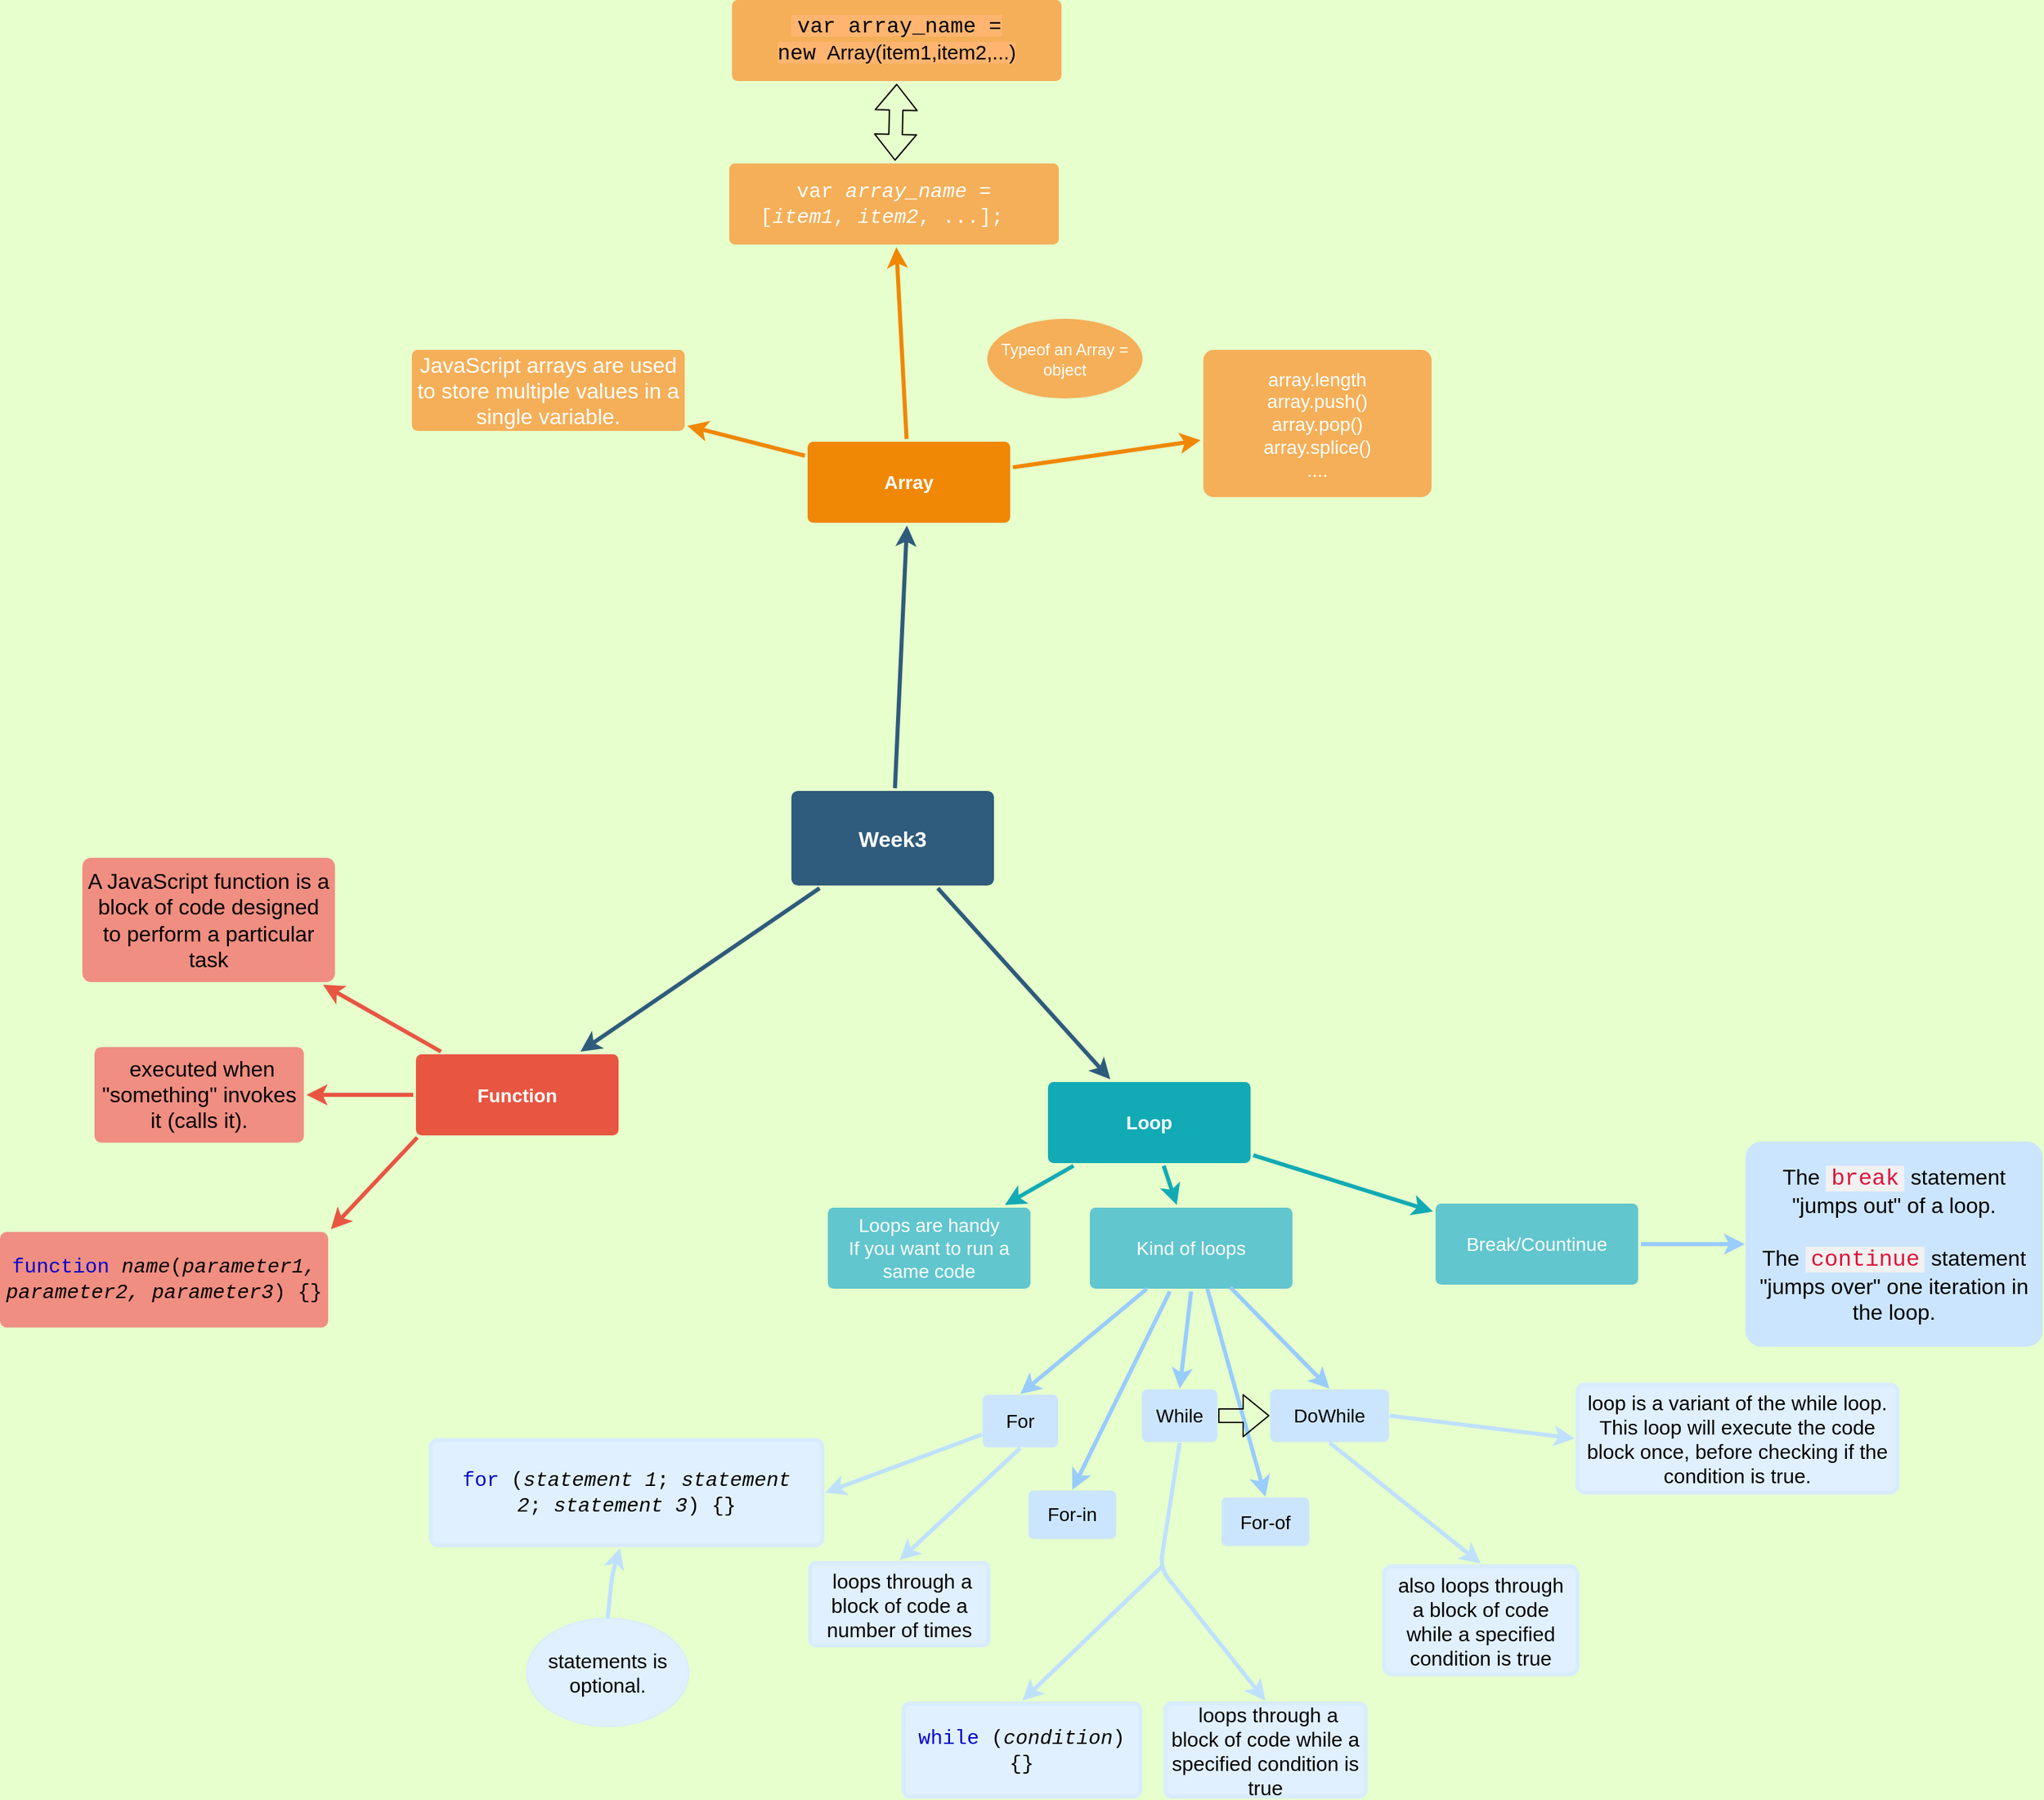 <mxfile version="12.7.9" type="github"><diagram id="6a731a19-8d31-9384-78a2-239565b7b9f0" name="Page-1"><mxGraphModel dx="1508" dy="813" grid="0" gridSize="10" guides="1" tooltips="1" connect="1" arrows="1" fold="1" page="0" pageScale="1" pageWidth="1169" pageHeight="827" background="#E6FFCC" math="0" shadow="0"><root><mxCell id="0"/><mxCell id="1" parent="0"/><mxCell id="1745" value="" style="edgeStyle=none;rounded=0;jumpStyle=none;html=1;shadow=0;labelBackgroundColor=none;startArrow=none;startFill=0;endArrow=classic;endFill=1;jettySize=auto;orthogonalLoop=1;strokeColor=#2F5B7C;strokeWidth=3;fontFamily=Helvetica;fontSize=16;fontColor=#23445D;spacing=5;" parent="1" source="1749" target="1764" edge="1"><mxGeometry relative="1" as="geometry"/></mxCell><mxCell id="1746" value="" style="edgeStyle=none;rounded=0;jumpStyle=none;html=1;shadow=0;labelBackgroundColor=none;startArrow=none;startFill=0;endArrow=classic;endFill=1;jettySize=auto;orthogonalLoop=1;strokeColor=#2F5B7C;strokeWidth=3;fontFamily=Helvetica;fontSize=16;fontColor=#23445D;spacing=5;" parent="1" source="1749" target="1771" edge="1"><mxGeometry relative="1" as="geometry"/></mxCell><mxCell id="1748" value="" style="edgeStyle=none;rounded=0;jumpStyle=none;html=1;shadow=0;labelBackgroundColor=none;startArrow=none;startFill=0;endArrow=classic;endFill=1;jettySize=auto;orthogonalLoop=1;strokeColor=#2F5B7C;strokeWidth=3;fontFamily=Helvetica;fontSize=16;fontColor=#23445D;spacing=5;" parent="1" source="1749" target="1753" edge="1"><mxGeometry relative="1" as="geometry"/></mxCell><mxCell id="1749" value="Week3" style="rounded=1;whiteSpace=wrap;html=1;shadow=0;labelBackgroundColor=none;strokeColor=none;strokeWidth=3;fillColor=#2F5B7C;fontFamily=Helvetica;fontSize=16;fontColor=#FFFFFF;align=center;fontStyle=1;spacing=5;arcSize=7;perimeterSpacing=2;" parent="1" vertex="1"><mxGeometry x="495" y="380.5" width="150" height="70" as="geometry"/></mxCell><mxCell id="1750" value="" style="edgeStyle=none;rounded=1;jumpStyle=none;html=1;shadow=0;labelBackgroundColor=none;startArrow=none;startFill=0;jettySize=auto;orthogonalLoop=1;strokeColor=#E85642;strokeWidth=3;fontFamily=Helvetica;fontSize=14;fontColor=#FFFFFF;spacing=5;fontStyle=1;fillColor=#b0e3e6;" parent="1" source="1753" target="1756" edge="1"><mxGeometry relative="1" as="geometry"/></mxCell><mxCell id="1751" value="" style="edgeStyle=none;rounded=1;jumpStyle=none;html=1;shadow=0;labelBackgroundColor=none;startArrow=none;startFill=0;jettySize=auto;orthogonalLoop=1;strokeColor=#E85642;strokeWidth=3;fontFamily=Helvetica;fontSize=14;fontColor=#FFFFFF;spacing=5;fontStyle=1;fillColor=#b0e3e6;" parent="1" source="1753" target="1755" edge="1"><mxGeometry relative="1" as="geometry"/></mxCell><mxCell id="1753" value="Function" style="rounded=1;whiteSpace=wrap;html=1;shadow=0;labelBackgroundColor=none;strokeColor=none;strokeWidth=3;fillColor=#e85642;fontFamily=Helvetica;fontSize=14;fontColor=#FFFFFF;align=center;spacing=5;fontStyle=1;arcSize=7;perimeterSpacing=2;" parent="1" vertex="1"><mxGeometry x="217" y="575.5" width="150" height="60" as="geometry"/></mxCell><mxCell id="1755" value="&lt;span style=&quot;color: rgb(0 , 0 , 0) ; font-family: &amp;#34;verdana&amp;#34; , sans-serif ; font-size: 16px ; white-space: normal&quot;&gt;&amp;nbsp;executed when &quot;something&quot; invokes it (calls it).&lt;/span&gt;" style="rounded=1;whiteSpace=wrap;html=1;shadow=0;labelBackgroundColor=none;strokeColor=none;strokeWidth=3;fillColor=#f08e81;fontFamily=Helvetica;fontSize=14;fontColor=#FFFFFF;align=center;spacing=5;fontStyle=0;arcSize=7;perimeterSpacing=2;" parent="1" vertex="1"><mxGeometry x="-21" y="570.12" width="155" height="70.75" as="geometry"/></mxCell><mxCell id="1756" value="&lt;p class=&quot;intro&quot; style=&quot;box-sizing: inherit ; margin-top: 1.2em ; margin-bottom: 1.2em ; font-size: 16px ; color: rgb(0 , 0 , 0) ; font-family: &amp;#34;verdana&amp;#34; , sans-serif&quot;&gt;A JavaScript function is a block of code designed to perform a particular task&lt;/p&gt;" style="rounded=1;whiteSpace=wrap;html=1;shadow=0;labelBackgroundColor=none;strokeColor=none;strokeWidth=3;fillColor=#f08e81;fontFamily=Helvetica;fontSize=14;fontColor=#FFFFFF;align=center;spacing=5;fontStyle=0;arcSize=7;perimeterSpacing=2;" parent="1" vertex="1"><mxGeometry x="-30" y="430" width="187" height="92" as="geometry"/></mxCell><mxCell id="1764" value="Array" style="rounded=1;whiteSpace=wrap;html=1;shadow=0;labelBackgroundColor=none;strokeColor=none;strokeWidth=3;fillColor=#F08705;fontFamily=Helvetica;fontSize=14;fontColor=#FFFFFF;align=center;spacing=5;fontStyle=1;arcSize=7;perimeterSpacing=2;" parent="1" vertex="1"><mxGeometry x="507" y="122" width="150" height="60" as="geometry"/></mxCell><mxCell id="1765" value="array.length&lt;br&gt;array.push()&lt;br&gt;array.pop()&lt;br&gt;array.splice()&lt;br&gt;...." style="rounded=1;whiteSpace=wrap;html=1;shadow=0;labelBackgroundColor=none;strokeColor=none;strokeWidth=3;fillColor=#f5af58;fontFamily=Helvetica;fontSize=14;fontColor=#FFFFFF;align=center;spacing=5;arcSize=7;perimeterSpacing=2;" parent="1" vertex="1"><mxGeometry x="800" y="54" width="169" height="109" as="geometry"/></mxCell><mxCell id="1766" value="" style="edgeStyle=none;rounded=0;jumpStyle=none;html=1;shadow=0;labelBackgroundColor=none;startArrow=none;startFill=0;endArrow=classic;endFill=1;jettySize=auto;orthogonalLoop=1;strokeColor=#F08705;strokeWidth=3;fontFamily=Helvetica;fontSize=14;fontColor=#FFFFFF;spacing=5;" parent="1" source="1764" target="1765" edge="1"><mxGeometry relative="1" as="geometry"/></mxCell><mxCell id="1767" value="&lt;font&gt;&lt;span class=&quot;jskeywordcolor&quot; style=&quot;box-sizing: inherit ; font-family: &amp;quot;consolas&amp;quot; , &amp;quot;courier new&amp;quot; ; font-size: 15px&quot;&gt;var&lt;/span&gt;&lt;span style=&quot;font-family: &amp;quot;consolas&amp;quot; , &amp;quot;courier new&amp;quot; ; font-size: 15px&quot;&gt;&amp;nbsp;&lt;/span&gt;&lt;em style=&quot;box-sizing: inherit ; font-family: &amp;quot;consolas&amp;quot; , &amp;quot;courier new&amp;quot; ; font-size: 15px&quot;&gt;array_name&lt;/em&gt;&lt;span style=&quot;font-family: &amp;quot;consolas&amp;quot; , &amp;quot;courier new&amp;quot; ; font-size: 15px&quot;&gt;&amp;nbsp;= [&lt;/span&gt;&lt;em style=&quot;box-sizing: inherit ; font-family: &amp;quot;consolas&amp;quot; , &amp;quot;courier new&amp;quot; ; font-size: 15px&quot;&gt;item1&lt;/em&gt;&lt;span style=&quot;font-family: &amp;quot;consolas&amp;quot; , &amp;quot;courier new&amp;quot; ; font-size: 15px&quot;&gt;,&amp;nbsp;&lt;/span&gt;&lt;em style=&quot;box-sizing: inherit ; font-family: &amp;quot;consolas&amp;quot; , &amp;quot;courier new&amp;quot; ; font-size: 15px&quot;&gt;item2&lt;/em&gt;&lt;span style=&quot;font-family: &amp;quot;consolas&amp;quot; , &amp;quot;courier new&amp;quot; ; font-size: 15px&quot;&gt;, .&lt;/span&gt;&lt;span class=&quot;jspropertycolor&quot; style=&quot;box-sizing: inherit ; font-family: &amp;quot;consolas&amp;quot; , &amp;quot;courier new&amp;quot; ; font-size: 15px&quot;&gt;&lt;/span&gt;&lt;span style=&quot;font-family: &amp;quot;consolas&amp;quot; , &amp;quot;courier new&amp;quot; ; font-size: 15px&quot;&gt;.&lt;/span&gt;&lt;span class=&quot;jspropertycolor&quot; style=&quot;box-sizing: inherit ; font-family: &amp;quot;consolas&amp;quot; , &amp;quot;courier new&amp;quot; ; font-size: 15px&quot;&gt;&lt;/span&gt;&lt;span style=&quot;font-family: &amp;quot;consolas&amp;quot; , &amp;quot;courier new&amp;quot; ; font-size: 15px&quot;&gt;.&lt;/span&gt;&lt;span class=&quot;jspropertycolor&quot; style=&quot;box-sizing: inherit ; font-family: &amp;quot;consolas&amp;quot; , &amp;quot;courier new&amp;quot; ; font-size: 15px&quot;&gt;&lt;/span&gt;&lt;span style=&quot;font-family: &amp;quot;consolas&amp;quot; , &amp;quot;courier new&amp;quot; ; font-size: 15px&quot;&gt;];&amp;nbsp;&amp;nbsp;&lt;/span&gt;&lt;/font&gt;" style="rounded=1;whiteSpace=wrap;html=1;shadow=0;labelBackgroundColor=none;strokeColor=none;strokeWidth=3;fillColor=#F5AF58;fontFamily=Helvetica;fontSize=14;fontColor=#FFFFFF;align=center;spacing=5;arcSize=7;perimeterSpacing=2;" parent="1" vertex="1"><mxGeometry x="449" y="-84" width="244" height="60" as="geometry"/></mxCell><mxCell id="1768" value="" style="edgeStyle=none;rounded=0;jumpStyle=none;html=1;shadow=0;labelBackgroundColor=none;startArrow=none;startFill=0;endArrow=classic;endFill=1;jettySize=auto;orthogonalLoop=1;strokeColor=#F08705;strokeWidth=3;fontFamily=Helvetica;fontSize=14;fontColor=#FFFFFF;spacing=5;" parent="1" source="1764" target="1767" edge="1"><mxGeometry relative="1" as="geometry"/></mxCell><mxCell id="1769" value="&lt;span style=&quot;font-family: &amp;#34;verdana&amp;#34; , sans-serif ; font-size: 16px&quot;&gt;JavaScript arrays are used to store multiple values in a single variable.&lt;/span&gt;" style="rounded=1;whiteSpace=wrap;html=1;shadow=0;labelBackgroundColor=none;strokeColor=none;strokeWidth=3;fillColor=#f5af58;fontFamily=Helvetica;fontSize=14;fontColor=#FFFFFF;align=center;spacing=5;arcSize=7;perimeterSpacing=2;" parent="1" vertex="1"><mxGeometry x="214" y="54" width="202" height="60" as="geometry"/></mxCell><mxCell id="1770" value="" style="edgeStyle=none;rounded=0;jumpStyle=none;html=1;shadow=0;labelBackgroundColor=none;startArrow=none;startFill=0;endArrow=classic;endFill=1;jettySize=auto;orthogonalLoop=1;strokeColor=#F08705;strokeWidth=3;fontFamily=Helvetica;fontSize=14;fontColor=#FFFFFF;spacing=5;" parent="1" source="1764" target="1769" edge="1"><mxGeometry relative="1" as="geometry"/></mxCell><mxCell id="1771" value="Loop" style="rounded=1;whiteSpace=wrap;html=1;shadow=0;labelBackgroundColor=none;strokeColor=none;strokeWidth=3;fillColor=#12aab5;fontFamily=Helvetica;fontSize=14;fontColor=#FFFFFF;align=center;spacing=5;fontStyle=1;arcSize=7;perimeterSpacing=2;" parent="1" vertex="1"><mxGeometry x="685" y="596.0" width="150" height="60" as="geometry"/></mxCell><mxCell id="1774" value="Break/Countinue" style="rounded=1;whiteSpace=wrap;html=1;shadow=0;labelBackgroundColor=none;strokeColor=none;strokeWidth=3;fillColor=#61c6ce;fontFamily=Helvetica;fontSize=14;fontColor=#FFFFFF;align=center;spacing=5;fontStyle=0;arcSize=7;perimeterSpacing=2;" parent="1" vertex="1"><mxGeometry x="972" y="686" width="150" height="60" as="geometry"/></mxCell><mxCell id="1775" value="" style="edgeStyle=none;rounded=1;jumpStyle=none;html=1;shadow=0;labelBackgroundColor=none;startArrow=none;startFill=0;jettySize=auto;orthogonalLoop=1;strokeColor=#12AAB5;strokeWidth=3;fontFamily=Helvetica;fontSize=14;fontColor=#FFFFFF;spacing=5;fontStyle=1;fillColor=#b0e3e6;" parent="1" source="1771" target="1774" edge="1"><mxGeometry relative="1" as="geometry"/></mxCell><mxCell id="1776" value="Kind of loops" style="rounded=1;whiteSpace=wrap;html=1;shadow=0;labelBackgroundColor=none;strokeColor=none;strokeWidth=3;fillColor=#61c6ce;fontFamily=Helvetica;fontSize=14;fontColor=#FFFFFF;align=center;spacing=5;fontStyle=0;arcSize=7;perimeterSpacing=2;" parent="1" vertex="1"><mxGeometry x="716" y="689" width="150" height="60" as="geometry"/></mxCell><mxCell id="1777" value="" style="edgeStyle=none;rounded=1;jumpStyle=none;html=1;shadow=0;labelBackgroundColor=none;startArrow=none;startFill=0;jettySize=auto;orthogonalLoop=1;strokeColor=#12AAB5;strokeWidth=3;fontFamily=Helvetica;fontSize=14;fontColor=#FFFFFF;spacing=5;fontStyle=1;fillColor=#b0e3e6;" parent="1" source="1771" target="1776" edge="1"><mxGeometry relative="1" as="geometry"/></mxCell><mxCell id="1778" value="Loops are handy&lt;br&gt;If you want to run a same code" style="rounded=1;whiteSpace=wrap;html=1;shadow=0;labelBackgroundColor=none;strokeColor=none;strokeWidth=3;fillColor=#61c6ce;fontFamily=Helvetica;fontSize=14;fontColor=#FFFFFF;align=center;spacing=5;fontStyle=0;arcSize=7;perimeterSpacing=2;" parent="1" vertex="1"><mxGeometry x="522" y="689" width="150" height="60" as="geometry"/></mxCell><mxCell id="1779" value="" style="edgeStyle=none;rounded=1;jumpStyle=none;html=1;shadow=0;labelBackgroundColor=none;startArrow=none;startFill=0;jettySize=auto;orthogonalLoop=1;strokeColor=#12AAB5;strokeWidth=3;fontFamily=Helvetica;fontSize=14;fontColor=#FFFFFF;spacing=5;fontStyle=1;fillColor=#b0e3e6;" parent="1" source="1771" target="1778" edge="1"><mxGeometry relative="1" as="geometry"/></mxCell><mxCell id="WWbd7bkWOfHqat0P56J5-1781" value="For" style="rounded=1;whiteSpace=wrap;html=1;shadow=0;labelBackgroundColor=none;strokeColor=#CCE5FF;strokeWidth=3;fillColor=#CCE5FF;fontFamily=Helvetica;fontSize=14;align=center;spacing=5;fontStyle=0;arcSize=7;perimeterSpacing=2;" parent="1" vertex="1"><mxGeometry x="638" y="829" width="53" height="36" as="geometry"/></mxCell><mxCell id="WWbd7bkWOfHqat0P56J5-1783" value="" style="edgeStyle=none;rounded=1;jumpStyle=none;html=1;shadow=0;labelBackgroundColor=none;startArrow=none;startFill=0;jettySize=auto;orthogonalLoop=1;strokeColor=#99CCFF;strokeWidth=3;fontFamily=Helvetica;fontSize=14;fontColor=#FFFFFF;spacing=5;fontStyle=1;fillColor=#b0e3e6;exitX=0.287;exitY=0.971;exitDx=0;exitDy=0;exitPerimeter=0;entryX=0.5;entryY=0;entryDx=0;entryDy=0;" parent="1" source="1776" target="WWbd7bkWOfHqat0P56J5-1781" edge="1"><mxGeometry relative="1" as="geometry"><mxPoint x="752.824" y="764" as="sourcePoint"/><mxPoint x="701.996" y="793.0" as="targetPoint"/></mxGeometry></mxCell><mxCell id="WWbd7bkWOfHqat0P56J5-1785" value="While" style="rounded=1;whiteSpace=wrap;html=1;shadow=0;labelBackgroundColor=none;strokeColor=#CCE5FF;strokeWidth=3;fillColor=#CCE5FF;fontFamily=Helvetica;fontSize=14;align=center;spacing=5;fontStyle=0;arcSize=7;perimeterSpacing=2;" parent="1" vertex="1"><mxGeometry x="756" y="825" width="53" height="36" as="geometry"/></mxCell><mxCell id="WWbd7bkWOfHqat0P56J5-1786" value="DoWhile" style="rounded=1;whiteSpace=wrap;html=1;shadow=0;labelBackgroundColor=none;strokeColor=#CCE5FF;strokeWidth=3;fillColor=#CCE5FF;fontFamily=Helvetica;fontSize=14;align=center;spacing=5;fontStyle=0;arcSize=7;perimeterSpacing=2;" parent="1" vertex="1"><mxGeometry x="851" y="825" width="85" height="36" as="geometry"/></mxCell><mxCell id="WWbd7bkWOfHqat0P56J5-1788" value="" style="edgeStyle=none;rounded=1;jumpStyle=none;html=1;shadow=0;labelBackgroundColor=none;startArrow=none;startFill=0;jettySize=auto;orthogonalLoop=1;strokeColor=#99CCFF;strokeWidth=3;fontFamily=Helvetica;fontSize=14;fontColor=#FFFFFF;spacing=5;fontStyle=1;fillColor=#b0e3e6;exitX=0.5;exitY=1;exitDx=0;exitDy=0;entryX=0.5;entryY=0;entryDx=0;entryDy=0;" parent="1" source="1776" target="WWbd7bkWOfHqat0P56J5-1785" edge="1"><mxGeometry relative="1" as="geometry"><mxPoint x="766.198" y="756.144" as="sourcePoint"/><mxPoint x="674.5" y="837.0" as="targetPoint"/></mxGeometry></mxCell><mxCell id="WWbd7bkWOfHqat0P56J5-1789" value="" style="edgeStyle=none;rounded=1;jumpStyle=none;html=1;shadow=0;labelBackgroundColor=none;startArrow=none;startFill=0;jettySize=auto;orthogonalLoop=1;strokeColor=#99CCFF;strokeWidth=3;fontFamily=Helvetica;fontSize=14;fontColor=#FFFFFF;spacing=5;fontStyle=1;fillColor=#b0e3e6;entryX=0.5;entryY=0;entryDx=0;entryDy=0;" parent="1" target="WWbd7bkWOfHqat0P56J5-1786" edge="1"><mxGeometry relative="1" as="geometry"><mxPoint x="820" y="748" as="sourcePoint"/><mxPoint x="802" y="846.0" as="targetPoint"/></mxGeometry></mxCell><mxCell id="WWbd7bkWOfHqat0P56J5-1790" value="For-in" style="rounded=1;whiteSpace=wrap;html=1;shadow=0;labelBackgroundColor=none;strokeColor=#CCE5FF;strokeWidth=3;fillColor=#CCE5FF;fontFamily=Helvetica;fontSize=14;align=center;spacing=5;fontStyle=0;arcSize=7;perimeterSpacing=2;" parent="1" vertex="1"><mxGeometry x="672" y="899.86" width="62" height="33" as="geometry"/></mxCell><mxCell id="WWbd7bkWOfHqat0P56J5-1791" value="" style="edgeStyle=none;rounded=1;jumpStyle=none;html=1;shadow=0;labelBackgroundColor=none;startArrow=none;startFill=0;jettySize=auto;orthogonalLoop=1;strokeColor=#99CCFF;strokeWidth=3;fontFamily=Helvetica;fontSize=14;fontColor=#FFFFFF;spacing=5;fontStyle=1;fillColor=#b0e3e6;entryX=0.5;entryY=0;entryDx=0;entryDy=0;" parent="1" source="1776" target="WWbd7bkWOfHqat0P56J5-1790" edge="1"><mxGeometry relative="1" as="geometry"><mxPoint x="790.198" y="817.004" as="sourcePoint"/><mxPoint x="735.996" y="863.86" as="targetPoint"/></mxGeometry></mxCell><mxCell id="WWbd7bkWOfHqat0P56J5-1792" value="For-of" style="rounded=1;whiteSpace=wrap;html=1;shadow=0;labelBackgroundColor=none;strokeColor=#CCE5FF;strokeWidth=3;fillColor=#CCE5FF;fontFamily=Helvetica;fontSize=14;align=center;spacing=5;fontStyle=0;arcSize=7;perimeterSpacing=2;" parent="1" vertex="1"><mxGeometry x="815" y="905" width="62" height="33" as="geometry"/></mxCell><mxCell id="WWbd7bkWOfHqat0P56J5-1793" value="" style="edgeStyle=none;rounded=1;jumpStyle=none;html=1;shadow=0;labelBackgroundColor=none;startArrow=none;startFill=0;jettySize=auto;orthogonalLoop=1;strokeColor=#99CCFF;strokeWidth=3;fontFamily=Helvetica;fontSize=14;fontColor=#FFFFFF;spacing=5;fontStyle=1;fillColor=#b0e3e6;entryX=0.5;entryY=0;entryDx=0;entryDy=0;" parent="1" target="WWbd7bkWOfHqat0P56J5-1792" edge="1"><mxGeometry relative="1" as="geometry"><mxPoint x="803" y="749" as="sourcePoint"/><mxPoint x="868.996" y="864.86" as="targetPoint"/></mxGeometry></mxCell><mxCell id="WWbd7bkWOfHqat0P56J5-1794" value="" style="edgeStyle=none;rounded=1;jumpStyle=none;html=1;shadow=0;labelBackgroundColor=none;startArrow=none;startFill=0;jettySize=auto;orthogonalLoop=1;strokeColor=#BFE1FF;strokeWidth=3;fontFamily=Helvetica;fontSize=14;fontColor=#FFFFFF;spacing=5;fontStyle=1;fillColor=#b0e3e6;entryX=0.5;entryY=0;entryDx=0;entryDy=0;exitX=0.5;exitY=1;exitDx=0;exitDy=0;" parent="1" source="WWbd7bkWOfHqat0P56J5-1781" target="WWbd7bkWOfHqat0P56J5-1795" edge="1"><mxGeometry relative="1" as="geometry"><mxPoint x="660" y="865" as="sourcePoint"/><mxPoint x="575" y="945.86" as="targetPoint"/></mxGeometry></mxCell><mxCell id="WWbd7bkWOfHqat0P56J5-1795" value="&lt;span style=&quot;font-family: &amp;#34;verdana&amp;#34; , sans-serif ; font-size: 15px ; text-align: left&quot;&gt;&amp;nbsp;loops through a block of code a number of times&lt;/span&gt;" style="rounded=1;whiteSpace=wrap;html=1;shadow=0;labelBackgroundColor=none;strokeColor=#D9ECFF;strokeWidth=3;fillColor=#E0F0FF;fontFamily=Helvetica;fontSize=14;align=center;spacing=5;fontStyle=0;arcSize=7;perimeterSpacing=2;" parent="1" vertex="1"><mxGeometry x="509" y="952" width="132" height="61" as="geometry"/></mxCell><mxCell id="WWbd7bkWOfHqat0P56J5-1799" value="" style="edgeStyle=none;rounded=1;jumpStyle=none;html=1;shadow=0;labelBackgroundColor=none;startArrow=none;startFill=0;jettySize=auto;orthogonalLoop=1;strokeColor=#BFE1FF;strokeWidth=3;fontFamily=Helvetica;fontSize=14;fontColor=#FFFFFF;spacing=5;fontStyle=1;fillColor=#b0e3e6;entryX=0.5;entryY=0;entryDx=0;entryDy=0;exitX=0.5;exitY=1;exitDx=0;exitDy=0;" parent="1" source="WWbd7bkWOfHqat0P56J5-1785" target="WWbd7bkWOfHqat0P56J5-1800" edge="1"><mxGeometry relative="1" as="geometry"><mxPoint x="860.25" y="867" as="sourcePoint"/><mxPoint x="770.75" y="945.86" as="targetPoint"/><Array as="points"><mxPoint x="768" y="956"/></Array></mxGeometry></mxCell><mxCell id="WWbd7bkWOfHqat0P56J5-1800" value="&lt;span style=&quot;font-family: &amp;#34;verdana&amp;#34; , sans-serif ; font-size: 15px ; text-align: left&quot;&gt;&amp;nbsp;loops through a block of code while a specified condition is true&lt;/span&gt;" style="rounded=1;whiteSpace=wrap;html=1;shadow=0;labelBackgroundColor=none;strokeColor=#D9ECFF;strokeWidth=3;fillColor=#E0F0FF;fontFamily=Helvetica;fontSize=14;align=center;spacing=5;fontStyle=0;arcSize=7;perimeterSpacing=2;" parent="1" vertex="1"><mxGeometry x="771.88" y="1056" width="148.25" height="69" as="geometry"/></mxCell><mxCell id="WWbd7bkWOfHqat0P56J5-1801" value="" style="edgeStyle=none;rounded=1;jumpStyle=none;html=1;shadow=0;labelBackgroundColor=none;startArrow=none;startFill=0;jettySize=auto;orthogonalLoop=1;strokeColor=#BFE1FF;strokeWidth=3;fontFamily=Helvetica;fontSize=14;fontColor=#FFFFFF;spacing=5;fontStyle=1;fillColor=#b0e3e6;entryX=0.5;entryY=0;entryDx=0;entryDy=0;exitX=0.5;exitY=1;exitDx=0;exitDy=0;" parent="1" source="WWbd7bkWOfHqat0P56J5-1786" target="WWbd7bkWOfHqat0P56J5-1802" edge="1"><mxGeometry relative="1" as="geometry"><mxPoint x="965.75" y="865" as="sourcePoint"/><mxPoint x="954" y="947.86" as="targetPoint"/></mxGeometry></mxCell><mxCell id="WWbd7bkWOfHqat0P56J5-1802" value="&lt;span style=&quot;font-family: &amp;#34;verdana&amp;#34; , sans-serif ; font-size: 15px ; text-align: left&quot;&gt;also loops through a block of code while a specified condition is true&lt;/span&gt;" style="rounded=1;whiteSpace=wrap;html=1;shadow=0;labelBackgroundColor=none;strokeColor=#D9ECFF;strokeWidth=3;fillColor=#E0F0FF;fontFamily=Helvetica;fontSize=14;align=center;spacing=5;fontStyle=0;arcSize=7;perimeterSpacing=2;" parent="1" vertex="1"><mxGeometry x="934" y="954.5" width="143" height="80" as="geometry"/></mxCell><mxCell id="WWbd7bkWOfHqat0P56J5-1805" value="" style="edgeStyle=none;rounded=1;jumpStyle=none;html=1;shadow=0;labelBackgroundColor=none;startArrow=none;startFill=0;jettySize=auto;orthogonalLoop=1;strokeColor=#BFE1FF;strokeWidth=3;fontFamily=Helvetica;fontSize=14;fontColor=#FFFFFF;spacing=5;fontStyle=1;fillColor=#b0e3e6;entryX=1;entryY=0.5;entryDx=0;entryDy=0;exitX=0;exitY=0.75;exitDx=0;exitDy=0;" parent="1" source="WWbd7bkWOfHqat0P56J5-1781" target="WWbd7bkWOfHqat0P56J5-1806" edge="1"><mxGeometry relative="1" as="geometry"><mxPoint x="567.5" y="782" as="sourcePoint"/><mxPoint x="478" y="860.86" as="targetPoint"/></mxGeometry></mxCell><mxCell id="WWbd7bkWOfHqat0P56J5-1806" value="&lt;span class=&quot;jskeywordcolor&quot; style=&quot;box-sizing: inherit ; color: mediumblue ; font-family: &amp;#34;consolas&amp;#34; , &amp;#34;courier new&amp;#34; ; font-size: 15px&quot;&gt;for&lt;/span&gt;&lt;span style=&quot;font-family: &amp;#34;consolas&amp;#34; , &amp;#34;courier new&amp;#34; ; font-size: 15px&quot;&gt;&amp;nbsp;(&lt;/span&gt;&lt;i style=&quot;box-sizing: inherit ; font-family: &amp;#34;consolas&amp;#34; , &amp;#34;courier new&amp;#34; ; font-size: 15px&quot;&gt;statement 1&lt;/i&gt;&lt;span style=&quot;font-family: &amp;#34;consolas&amp;#34; , &amp;#34;courier new&amp;#34; ; font-size: 15px&quot;&gt;;&lt;/span&gt;&lt;i style=&quot;box-sizing: inherit ; font-family: &amp;#34;consolas&amp;#34; , &amp;#34;courier new&amp;#34; ; font-size: 15px&quot;&gt;&amp;nbsp;statement 2&lt;/i&gt;&lt;span style=&quot;font-family: &amp;#34;consolas&amp;#34; , &amp;#34;courier new&amp;#34; ; font-size: 15px&quot;&gt;;&lt;/span&gt;&lt;i style=&quot;box-sizing: inherit ; font-family: &amp;#34;consolas&amp;#34; , &amp;#34;courier new&amp;#34; ; font-size: 15px&quot;&gt;&amp;nbsp;statement 3&lt;/i&gt;&lt;span style=&quot;font-family: &amp;#34;consolas&amp;#34; , &amp;#34;courier new&amp;#34; ; font-size: 15px&quot;&gt;) {}&lt;/span&gt;&lt;span class=&quot;commentcolor&quot; style=&quot;box-sizing: inherit ; color: green ; font-family: &amp;#34;consolas&amp;#34; , &amp;#34;courier new&amp;#34; ; font-size: 15px&quot;&gt;&lt;br style=&quot;box-sizing: inherit&quot;&gt;&lt;/span&gt;" style="rounded=1;whiteSpace=wrap;html=1;shadow=0;labelBackgroundColor=none;strokeColor=#D9ECFF;strokeWidth=3;fillColor=#E0F0FF;fontFamily=Helvetica;fontSize=14;align=center;spacing=5;fontStyle=0;arcSize=7;perimeterSpacing=2;" parent="1" vertex="1"><mxGeometry x="228" y="861" width="290" height="78" as="geometry"/></mxCell><mxCell id="WWbd7bkWOfHqat0P56J5-1807" value="&lt;span style=&quot;font-family: &amp;quot;verdana&amp;quot; , sans-serif ; font-size: 15px ; white-space: normal&quot;&gt;statements is optional.&lt;/span&gt;" style="ellipse;whiteSpace=wrap;html=1;strokeColor=#D9ECFF;fillColor=#E0F0FF;labelBackgroundColor=none;labelBorderColor=none;" parent="1" vertex="1"><mxGeometry x="299" y="993" width="120" height="80" as="geometry"/></mxCell><mxCell id="WWbd7bkWOfHqat0P56J5-1810" value="" style="edgeStyle=none;rounded=1;jumpStyle=none;html=1;shadow=0;labelBackgroundColor=none;startArrow=none;startFill=0;jettySize=auto;orthogonalLoop=1;strokeColor=#BFE1FF;strokeWidth=3;fontFamily=Helvetica;fontSize=14;fontColor=#FFFFFF;spacing=5;fontStyle=1;fillColor=#b0e3e6;entryX=0.483;entryY=1;entryDx=0;entryDy=0;entryPerimeter=0;exitX=0.5;exitY=0;exitDx=0;exitDy=0;" parent="1" source="WWbd7bkWOfHqat0P56J5-1807" target="WWbd7bkWOfHqat0P56J5-1806" edge="1"><mxGeometry relative="1" as="geometry"><mxPoint x="368" y="975" as="sourcePoint"/><mxPoint x="350" y="941" as="targetPoint"/><Array as="points"><mxPoint x="362" y="962"/></Array></mxGeometry></mxCell><mxCell id="2isMUVKffx7q7wfSt2T2-1779" value="&lt;span class=&quot;jskeywordcolor&quot; style=&quot;box-sizing: inherit ; color: mediumblue ; font-family: &amp;#34;consolas&amp;#34; , &amp;#34;courier new&amp;#34; ; font-size: 15px&quot;&gt;while&lt;/span&gt;&lt;span style=&quot;font-family: &amp;#34;consolas&amp;#34; , &amp;#34;courier new&amp;#34; ; font-size: 15px&quot;&gt;&amp;nbsp;(&lt;/span&gt;&lt;em style=&quot;box-sizing: inherit ; font-family: &amp;#34;consolas&amp;#34; , &amp;#34;courier new&amp;#34; ; font-size: 15px&quot;&gt;condition&lt;/em&gt;&lt;span style=&quot;font-family: &amp;#34;consolas&amp;#34; , &amp;#34;courier new&amp;#34; ; font-size: 15px&quot;&gt;) {&lt;/span&gt;&lt;span style=&quot;font-family: &amp;#34;consolas&amp;#34; , &amp;#34;courier new&amp;#34; ; font-size: 15px&quot;&gt;}&lt;/span&gt;" style="rounded=1;whiteSpace=wrap;html=1;shadow=0;labelBackgroundColor=none;strokeColor=#D9ECFF;strokeWidth=3;fillColor=#E0F0FF;fontFamily=Helvetica;fontSize=14;align=center;spacing=5;fontStyle=0;arcSize=7;perimeterSpacing=2;" parent="1" vertex="1"><mxGeometry x="578" y="1056" width="175.25" height="69" as="geometry"/></mxCell><mxCell id="2isMUVKffx7q7wfSt2T2-1780" value="" style="edgeStyle=none;rounded=1;jumpStyle=none;html=1;shadow=0;labelBackgroundColor=none;startArrow=none;startFill=0;jettySize=auto;orthogonalLoop=1;strokeColor=#BFE1FF;strokeWidth=3;fontFamily=Helvetica;fontSize=14;fontColor=#FFFFFF;spacing=5;fontStyle=1;fillColor=#b0e3e6;" parent="1" edge="1"><mxGeometry relative="1" as="geometry"><mxPoint x="769" y="955" as="sourcePoint"/><mxPoint x="666" y="1054" as="targetPoint"/></mxGeometry></mxCell><mxCell id="2isMUVKffx7q7wfSt2T2-1784" value="" style="shape=flexArrow;endArrow=classic;html=1;entryX=0;entryY=0.5;entryDx=0;entryDy=0;exitX=1;exitY=0.5;exitDx=0;exitDy=0;" parent="1" source="WWbd7bkWOfHqat0P56J5-1785" target="WWbd7bkWOfHqat0P56J5-1786" edge="1"><mxGeometry width="50" height="50" relative="1" as="geometry"><mxPoint x="754" y="968" as="sourcePoint"/><mxPoint x="804" y="918" as="targetPoint"/></mxGeometry></mxCell><mxCell id="2isMUVKffx7q7wfSt2T2-1786" value="&lt;p style=&quot;box-sizing: inherit ; margin-top: 1.2em ; margin-bottom: 1.2em ; font-size: 15px ; font-family: &amp;#34;verdana&amp;#34; , sans-serif&quot;&gt;loop is a variant of the while loop. This loop will execute the code block once, before checking if the condition is true.&lt;/p&gt;" style="rounded=1;whiteSpace=wrap;html=1;shadow=0;labelBackgroundColor=none;strokeColor=#D9ECFF;strokeWidth=3;fillColor=#E0F0FF;fontFamily=Helvetica;fontSize=14;align=center;spacing=5;fontStyle=0;arcSize=7;perimeterSpacing=2;" parent="1" vertex="1"><mxGeometry x="1077" y="819.86" width="237" height="80" as="geometry"/></mxCell><mxCell id="2isMUVKffx7q7wfSt2T2-1787" value="" style="edgeStyle=none;rounded=1;jumpStyle=none;html=1;shadow=0;labelBackgroundColor=none;startArrow=none;startFill=0;jettySize=auto;orthogonalLoop=1;strokeColor=#BFE1FF;strokeWidth=3;fontFamily=Helvetica;fontSize=14;fontColor=#FFFFFF;spacing=5;fontStyle=1;fillColor=#b0e3e6;entryX=0;entryY=0.5;entryDx=0;entryDy=0;exitX=1;exitY=0.5;exitDx=0;exitDy=0;" parent="1" source="WWbd7bkWOfHqat0P56J5-1786" target="2isMUVKffx7q7wfSt2T2-1786" edge="1"><mxGeometry relative="1" as="geometry"><mxPoint x="903.5" y="873" as="sourcePoint"/><mxPoint x="1015.5" y="962.5" as="targetPoint"/></mxGeometry></mxCell><mxCell id="2isMUVKffx7q7wfSt2T2-1788" value="&lt;p class=&quot;intro&quot; style=&quot;box-sizing: inherit ; margin-top: 1.2em ; margin-bottom: 1.2em ; font-size: 16px ; font-family: &amp;#34;verdana&amp;#34; , sans-serif&quot;&gt;The&amp;nbsp;&lt;code class=&quot;w3-codespan&quot; style=&quot;box-sizing: inherit ; font-family: &amp;#34;consolas&amp;#34; , &amp;#34;courier new&amp;#34; ; font-size: 16.8px ; color: crimson ; background-color: rgb(241 , 241 , 241) ; padding-left: 4px ; padding-right: 4px&quot;&gt;break&lt;/code&gt;&amp;nbsp;statement &quot;jumps out&quot; of a loop.&lt;/p&gt;&lt;p class=&quot;intro&quot; style=&quot;box-sizing: inherit ; margin-top: 1.2em ; margin-bottom: 1.2em ; font-size: 16px ; font-family: &amp;#34;verdana&amp;#34; , sans-serif&quot;&gt;The&amp;nbsp;&lt;code class=&quot;w3-codespan&quot; style=&quot;box-sizing: inherit ; font-family: &amp;#34;consolas&amp;#34; , &amp;#34;courier new&amp;#34; ; font-size: 16.8px ; color: crimson ; background-color: rgb(241 , 241 , 241) ; padding-left: 4px ; padding-right: 4px&quot;&gt;continue&lt;/code&gt;&amp;nbsp;statement &quot;jumps over&quot; one iteration in the loop.&lt;/p&gt;" style="rounded=1;whiteSpace=wrap;html=1;shadow=0;labelBackgroundColor=none;strokeColor=#CCE5FF;strokeWidth=3;fillColor=#CCE5FF;fontFamily=Helvetica;fontSize=14;align=center;spacing=5;fontStyle=0;arcSize=7;perimeterSpacing=2;" parent="1" vertex="1"><mxGeometry x="1203" y="641.5" width="217" height="149" as="geometry"/></mxCell><mxCell id="2isMUVKffx7q7wfSt2T2-1789" value="" style="edgeStyle=none;rounded=1;jumpStyle=none;html=1;shadow=0;labelBackgroundColor=none;startArrow=none;startFill=0;jettySize=auto;orthogonalLoop=1;strokeColor=#99CCFF;strokeWidth=3;fontFamily=Helvetica;fontSize=14;fontColor=#FFFFFF;spacing=5;fontStyle=1;fillColor=#b0e3e6;entryX=0;entryY=0.5;entryDx=0;entryDy=0;" parent="1" source="1774" target="2isMUVKffx7q7wfSt2T2-1788" edge="1"><mxGeometry relative="1" as="geometry"><mxPoint x="1244.0" y="624" as="sourcePoint"/><mxPoint x="1226" y="722.0" as="targetPoint"/></mxGeometry></mxCell><mxCell id="2isMUVKffx7q7wfSt2T2-1794" value="&lt;span style=&quot;background-color: rgb(255 , 181 , 112)&quot;&gt;&lt;code class=&quot;w3-codespan&quot; style=&quot;box-sizing: inherit ; font-family: &amp;#34;consolas&amp;#34; , &amp;#34;courier new&amp;#34; ; font-size: 15.75px ; padding-left: 4px ; padding-right: 4px&quot;&gt;var array_name = new&lt;/code&gt;&lt;span style=&quot;font-family: &amp;#34;verdana&amp;#34; , sans-serif ; font-size: 15px&quot;&gt;&amp;nbsp;Array(item1,item2,...)&lt;/span&gt;&lt;/span&gt;" style="rounded=1;whiteSpace=wrap;html=1;shadow=0;labelBackgroundColor=none;strokeColor=none;strokeWidth=3;fillColor=#f5af58;fontFamily=Helvetica;fontSize=14;fontColor=#000000;align=center;spacing=5;arcSize=7;perimeterSpacing=2;" parent="1" vertex="1"><mxGeometry x="451" y="-205" width="244" height="60" as="geometry"/></mxCell><mxCell id="2isMUVKffx7q7wfSt2T2-1795" value="" style="shape=flexArrow;endArrow=classic;startArrow=classic;html=1;fontColor=#000000;entryX=0.5;entryY=1;entryDx=0;entryDy=0;" parent="1" source="1767" target="2isMUVKffx7q7wfSt2T2-1794" edge="1"><mxGeometry width="50" height="50" relative="1" as="geometry"><mxPoint x="481" y="12" as="sourcePoint"/><mxPoint x="531" y="-38" as="targetPoint"/></mxGeometry></mxCell><mxCell id="2isMUVKffx7q7wfSt2T2-1796" value="Typeof an Array = object" style="ellipse;whiteSpace=wrap;html=1;fontColor=#FFFFFF;labelBackgroundColor=none;fillColor=#F5AF58;strokeColor=none;" parent="1" vertex="1"><mxGeometry x="640" y="31" width="115" height="59" as="geometry"/></mxCell><mxCell id="2isMUVKffx7q7wfSt2T2-1797" value="" style="edgeStyle=none;rounded=1;jumpStyle=none;html=1;shadow=0;labelBackgroundColor=none;startArrow=none;startFill=0;jettySize=auto;orthogonalLoop=1;strokeColor=#E85642;strokeWidth=3;fontFamily=Helvetica;fontSize=14;fontColor=#FFFFFF;spacing=5;fontStyle=1;fillColor=#b0e3e6;entryX=1;entryY=0;entryDx=0;entryDy=0;" parent="1" target="2isMUVKffx7q7wfSt2T2-1798" edge="1"><mxGeometry relative="1" as="geometry"><mxPoint x="218" y="637" as="sourcePoint"/></mxGeometry></mxCell><mxCell id="2isMUVKffx7q7wfSt2T2-1798" value="&lt;span class=&quot;jskeywordcolor&quot; style=&quot;box-sizing: inherit ; color: mediumblue ; font-family: &amp;#34;consolas&amp;#34; , &amp;#34;courier new&amp;#34; ; font-size: 15px&quot;&gt;function&lt;/span&gt;&lt;span style=&quot;color: rgb(0 , 0 , 0) ; font-family: &amp;#34;consolas&amp;#34; , &amp;#34;courier new&amp;#34; ; font-size: 15px&quot;&gt;&amp;nbsp;&lt;/span&gt;&lt;em style=&quot;box-sizing: inherit ; color: rgb(0 , 0 , 0) ; font-family: &amp;#34;consolas&amp;#34; , &amp;#34;courier new&amp;#34; ; font-size: 15px&quot;&gt;name&lt;/em&gt;&lt;span style=&quot;color: rgb(0 , 0 , 0) ; font-family: &amp;#34;consolas&amp;#34; , &amp;#34;courier new&amp;#34; ; font-size: 15px&quot;&gt;(&lt;/span&gt;&lt;em style=&quot;box-sizing: inherit ; color: rgb(0 , 0 , 0) ; font-family: &amp;#34;consolas&amp;#34; , &amp;#34;courier new&amp;#34; ; font-size: 15px&quot;&gt;parameter1, parameter2, parameter3&lt;/em&gt;&lt;span style=&quot;color: rgb(0 , 0 , 0) ; font-family: &amp;#34;consolas&amp;#34; , &amp;#34;courier new&amp;#34; ; font-size: 15px&quot;&gt;) {&lt;/span&gt;&lt;span style=&quot;color: rgb(0 , 0 , 0) ; font-family: &amp;#34;consolas&amp;#34; , &amp;#34;courier new&amp;#34; ; font-size: 15px&quot;&gt;}&lt;/span&gt;" style="rounded=1;whiteSpace=wrap;html=1;shadow=0;labelBackgroundColor=none;strokeColor=none;strokeWidth=3;fillColor=#f08e81;fontFamily=Helvetica;fontSize=14;fontColor=#FFFFFF;align=center;spacing=5;fontStyle=0;arcSize=7;perimeterSpacing=2;" parent="1" vertex="1"><mxGeometry x="-91" y="707" width="243" height="70.75" as="geometry"/></mxCell></root></mxGraphModel></diagram></mxfile>